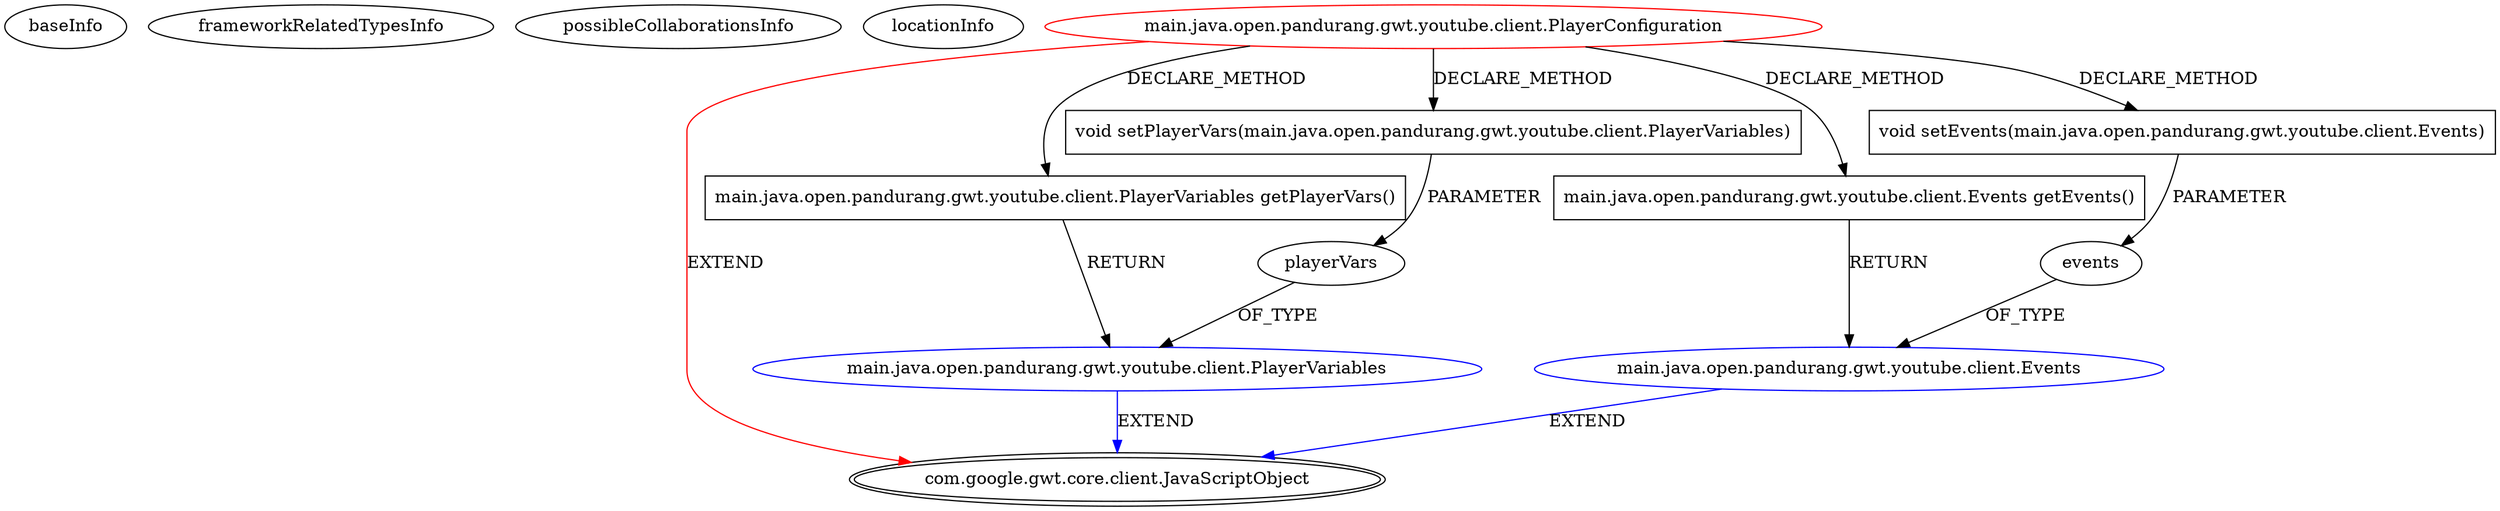 digraph {
baseInfo[graphId=4262,category="extension_graph",isAnonymous=false,possibleRelation=true]
frameworkRelatedTypesInfo[0="com.google.gwt.core.client.JavaScriptObject"]
possibleCollaborationsInfo[0="4262~CLIENT_METHOD_DECLARATION-PARAMETER_DECLARATION-CLIENT_METHOD_DECLARATION-RETURN_TYPE-~com.google.gwt.core.client.JavaScriptObject ~com.google.gwt.core.client.JavaScriptObject ~false~false"]
locationInfo[projectName="pandurangpatil-gwt-youtube",filePath="/pandurangpatil-gwt-youtube/gwt-youtube-master/gwt-youtube-player/src/main/java/open/pandurang/gwt/youtube/client/PlayerConfiguration.java",contextSignature="PlayerConfiguration",graphId="4262"]
0[label="main.java.open.pandurang.gwt.youtube.client.PlayerConfiguration",vertexType="ROOT_CLIENT_CLASS_DECLARATION",isFrameworkType=false,color=red]
1[label="com.google.gwt.core.client.JavaScriptObject",vertexType="FRAMEWORK_CLASS_TYPE",isFrameworkType=true,peripheries=2]
8[label="main.java.open.pandurang.gwt.youtube.client.PlayerVariables getPlayerVars()",vertexType="CLIENT_METHOD_DECLARATION",isFrameworkType=false,shape=box]
9[label="main.java.open.pandurang.gwt.youtube.client.PlayerVariables",vertexType="REFERENCE_CLIENT_CLASS_DECLARATION",isFrameworkType=false,color=blue]
11[label="void setPlayerVars(main.java.open.pandurang.gwt.youtube.client.PlayerVariables)",vertexType="CLIENT_METHOD_DECLARATION",isFrameworkType=false,shape=box]
12[label="playerVars",vertexType="PARAMETER_DECLARATION",isFrameworkType=false]
14[label="main.java.open.pandurang.gwt.youtube.client.Events getEvents()",vertexType="CLIENT_METHOD_DECLARATION",isFrameworkType=false,shape=box]
15[label="main.java.open.pandurang.gwt.youtube.client.Events",vertexType="REFERENCE_CLIENT_CLASS_DECLARATION",isFrameworkType=false,color=blue]
17[label="void setEvents(main.java.open.pandurang.gwt.youtube.client.Events)",vertexType="CLIENT_METHOD_DECLARATION",isFrameworkType=false,shape=box]
18[label="events",vertexType="PARAMETER_DECLARATION",isFrameworkType=false]
0->1[label="EXTEND",color=red]
0->8[label="DECLARE_METHOD"]
9->1[label="EXTEND",color=blue]
8->9[label="RETURN"]
0->11[label="DECLARE_METHOD"]
12->9[label="OF_TYPE"]
11->12[label="PARAMETER"]
0->14[label="DECLARE_METHOD"]
15->1[label="EXTEND",color=blue]
14->15[label="RETURN"]
0->17[label="DECLARE_METHOD"]
18->15[label="OF_TYPE"]
17->18[label="PARAMETER"]
}
